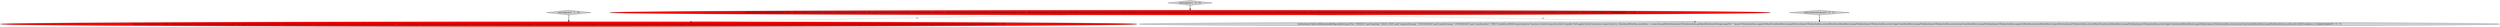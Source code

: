 digraph {
2 [style = filled, label = "CalciteAssert.that().with(\"lex\",\"JAVA\").doWithConnection(new Function<CalciteConnection,Void>(){public Void apply(CalciteConnection connection){try {DatabaseMetaData metaData = connection.getMetaData()assertThat(metaData.getIdentifierQuoteString(),equalTo(\"`\"))assertThat(metaData.supportsMixedCaseIdentifiers(),equalTo(true))assertThat(metaData.storesMixedCaseIdentifiers(),equalTo(false))assertThat(metaData.storesUpperCaseIdentifiers(),equalTo(false))assertThat(metaData.storesLowerCaseIdentifiers(),equalTo(false))assertThat(metaData.supportsMixedCaseQuotedIdentifiers(),equalTo(true))assertThat(metaData.storesMixedCaseQuotedIdentifiers(),equalTo(false))assertThat(metaData.storesUpperCaseQuotedIdentifiers(),equalTo(false))assertThat(metaData.storesLowerCaseQuotedIdentifiers(),equalTo(false))return null}catch (SQLException e) }})@@@3@@@['0', '1', '0']", fillcolor = red, shape = ellipse image = "AAA1AAABBB2BBB"];
3 [style = filled, label = "testLexJava['0', '1', '0']", fillcolor = lightgray, shape = diamond image = "AAA0AAABBB2BBB"];
4 [style = filled, label = "CalciteAssert.that().with(ImmutableMap.builder().put(\"lex\",\"ORACLE\").put(\"quoting\",\"BACK_TICK\").put(\"unquotedCasing\",\"UNCHANGED\").put(\"quotedCasing\",\"UNCHANGED\").put(\"caseSensitive\",\"TRUE\").build()).doWithConnection(new Function<CalciteConnection,Void>(){public Void apply(CalciteConnection connection){try {DatabaseMetaData metaData = connection.getMetaData()assertThat(metaData.getIdentifierQuoteString(),equalTo(\"`\"))assertThat(metaData.supportsMixedCaseIdentifiers(),equalTo(true))assertThat(metaData.storesMixedCaseIdentifiers(),equalTo(false))assertThat(metaData.storesUpperCaseIdentifiers(),equalTo(false))assertThat(metaData.storesLowerCaseIdentifiers(),equalTo(false))assertThat(metaData.supportsMixedCaseQuotedIdentifiers(),equalTo(true))assertThat(metaData.storesMixedCaseQuotedIdentifiers(),equalTo(false))assertThat(metaData.storesUpperCaseQuotedIdentifiers(),equalTo(false))assertThat(metaData.storesLowerCaseQuotedIdentifiers(),equalTo(false))return null}catch (SQLException e) }})@@@3@@@['0', '0', '1']", fillcolor = lightgray, shape = ellipse image = "AAA0AAABBB3BBB"];
5 [style = filled, label = "testLexOracleAsJava['0', '0', '1']", fillcolor = lightgray, shape = diamond image = "AAA0AAABBB3BBB"];
0 [style = filled, label = "CalciteAssert.that().with(ImmutableMap.of(\"lex\",\"JAVA\")).doWithConnection(new Function<CalciteConnection,Void>(){public Void apply(CalciteConnection connection){try {DatabaseMetaData metaData = connection.getMetaData()assertThat(metaData.getIdentifierQuoteString(),equalTo(\"`\"))assertThat(metaData.supportsMixedCaseIdentifiers(),equalTo(true))assertThat(metaData.storesMixedCaseIdentifiers(),equalTo(false))assertThat(metaData.storesUpperCaseIdentifiers(),equalTo(false))assertThat(metaData.storesLowerCaseIdentifiers(),equalTo(false))assertThat(metaData.supportsMixedCaseQuotedIdentifiers(),equalTo(true))assertThat(metaData.storesMixedCaseQuotedIdentifiers(),equalTo(false))assertThat(metaData.storesUpperCaseQuotedIdentifiers(),equalTo(false))assertThat(metaData.storesLowerCaseQuotedIdentifiers(),equalTo(false))return null}catch (SQLException e) }})@@@3@@@['1', '0', '0']", fillcolor = red, shape = ellipse image = "AAA1AAABBB1BBB"];
1 [style = filled, label = "testLexJava['1', '0', '0']", fillcolor = lightgray, shape = diamond image = "AAA0AAABBB1BBB"];
0->2 [style = dashed, label="0"];
0->4 [style = dashed, label="0"];
1->0 [style = bold, label=""];
3->2 [style = bold, label=""];
5->4 [style = bold, label=""];
}
